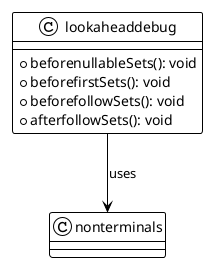 @startuml set_functions

!theme plain

class lookaheaddebug {
    +beforenullableSets(): void
    +beforefirstSets(): void
    +beforefollowSets(): void
    +afterfollowSets(): void
}

lookaheaddebug --> "nonterminals": uses

@enduml

